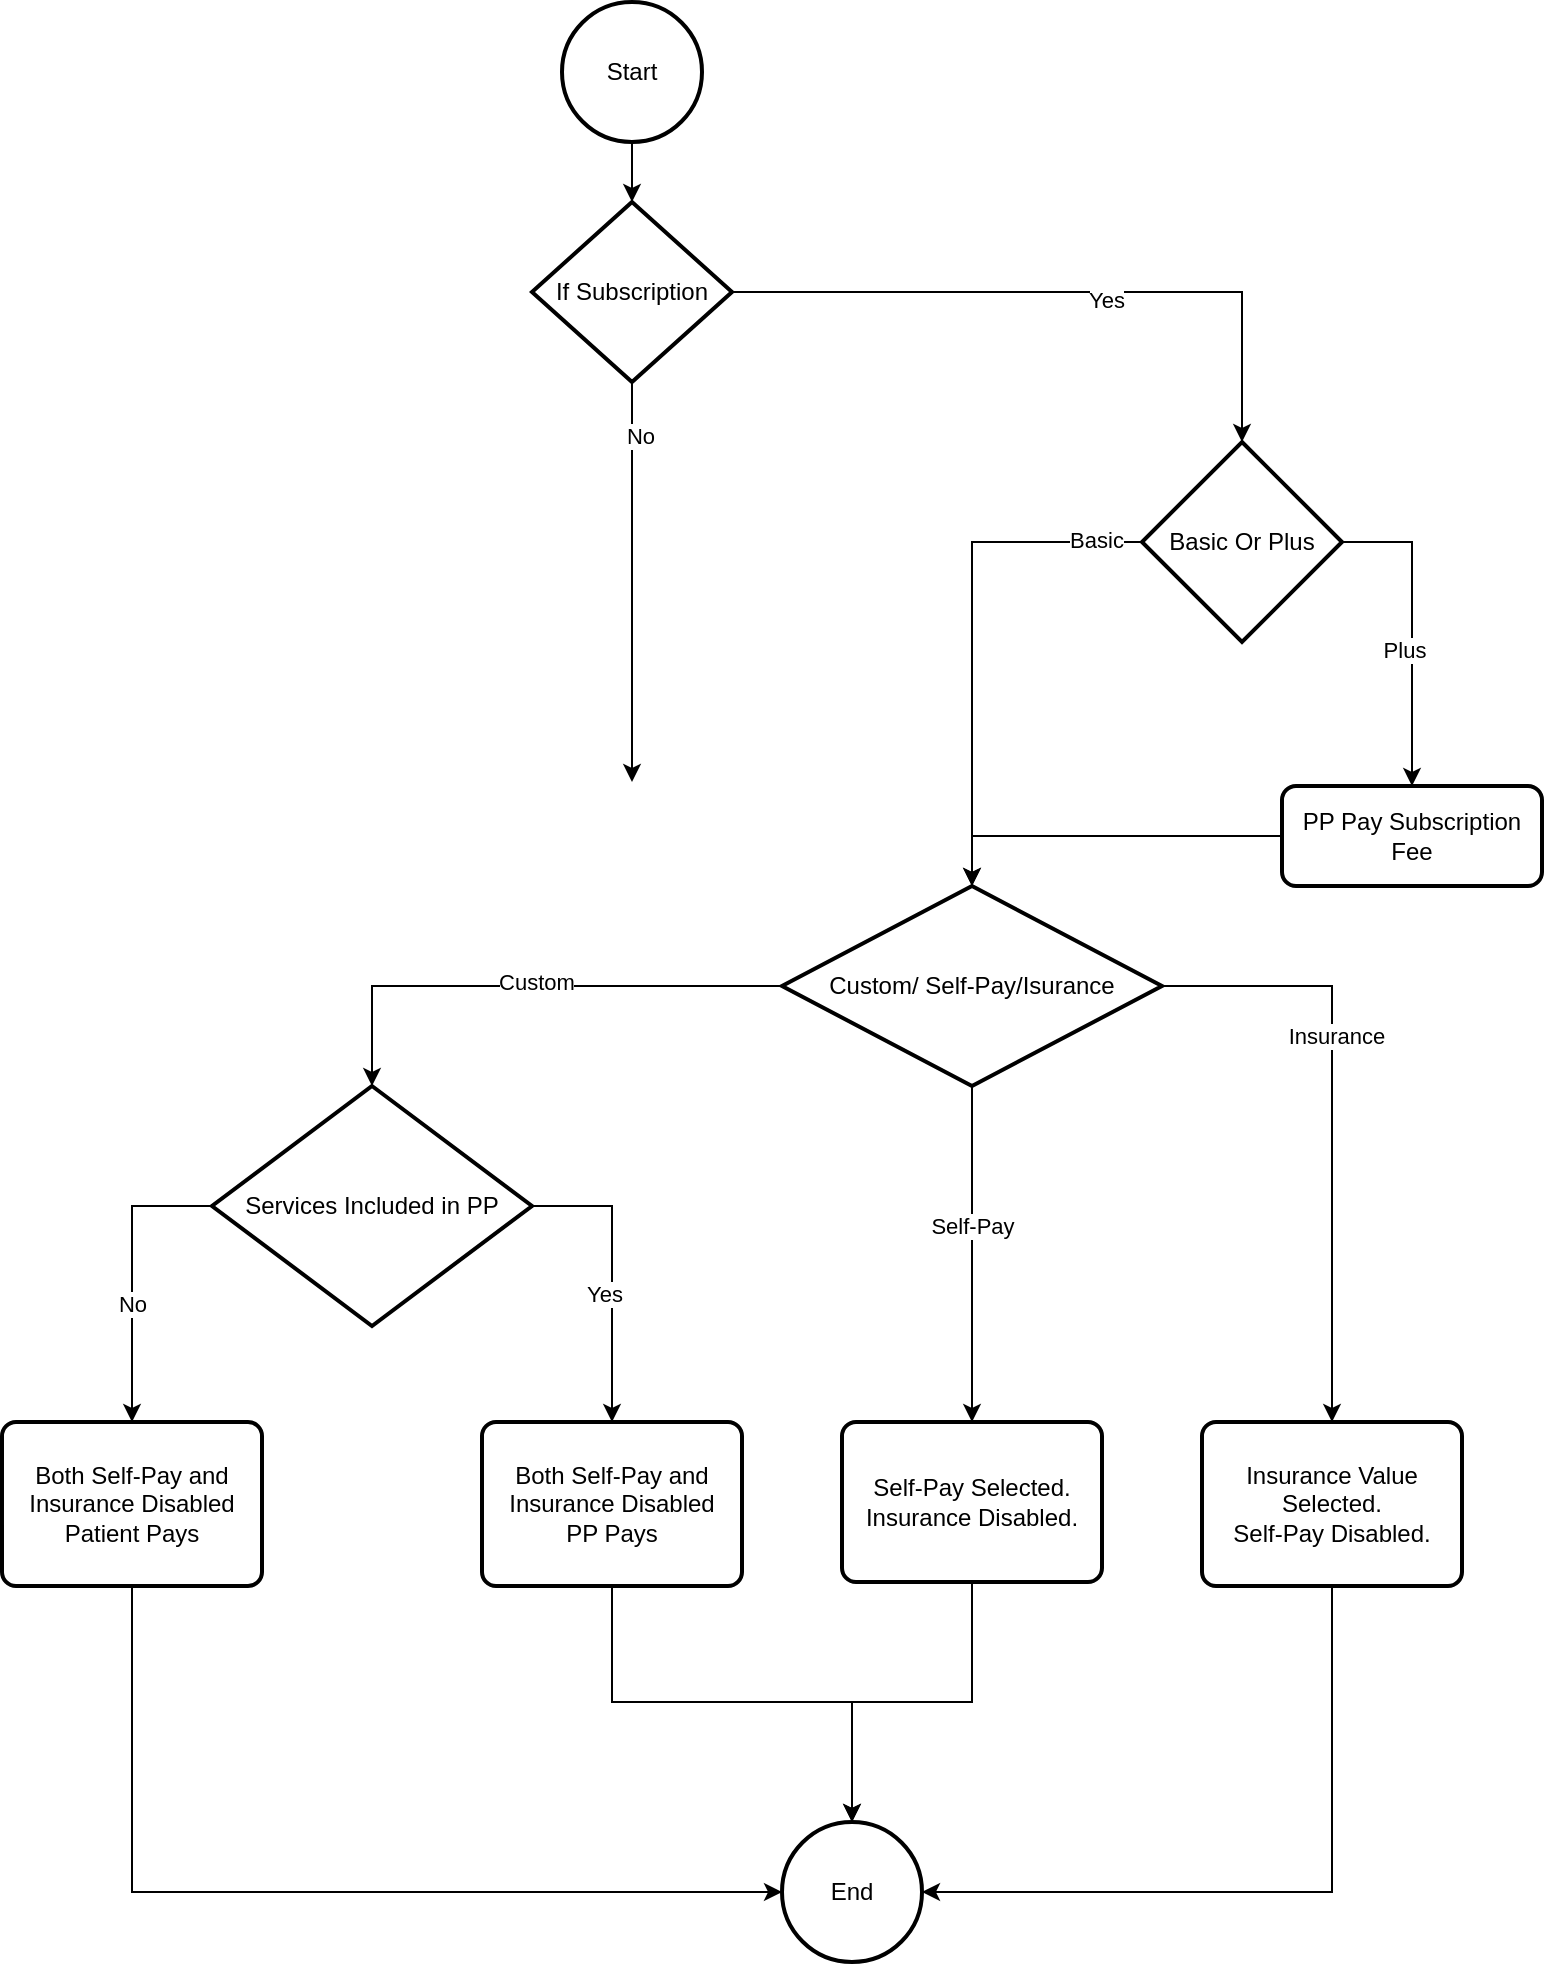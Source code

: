 <mxfile version="22.1.12" type="github">
  <diagram name="Page-1" id="YWQw5qrOwP-W0zatedrQ">
    <mxGraphModel dx="1912" dy="1251" grid="1" gridSize="10" guides="1" tooltips="1" connect="1" arrows="1" fold="1" page="1" pageScale="1" pageWidth="850" pageHeight="1100" math="0" shadow="0">
      <root>
        <mxCell id="0" />
        <mxCell id="1" parent="0" />
        <mxCell id="t3QVjbhl3cxWiVNiCSv1-1" style="edgeStyle=orthogonalEdgeStyle;rounded=0;orthogonalLoop=1;jettySize=auto;html=1;entryX=0.5;entryY=0;entryDx=0;entryDy=0;entryPerimeter=0;" parent="1" source="t3QVjbhl3cxWiVNiCSv1-2" target="d7_KTHSuYhrXq9YDZ4VX-1" edge="1">
          <mxGeometry relative="1" as="geometry">
            <mxPoint x="355" y="170" as="targetPoint" />
          </mxGeometry>
        </mxCell>
        <mxCell id="t3QVjbhl3cxWiVNiCSv1-2" value="Start" style="strokeWidth=2;html=1;shape=mxgraph.flowchart.start_2;whiteSpace=wrap;" parent="1" vertex="1">
          <mxGeometry x="330" y="40" width="70" height="70" as="geometry" />
        </mxCell>
        <mxCell id="t3QVjbhl3cxWiVNiCSv1-14" style="edgeStyle=orthogonalEdgeStyle;rounded=0;orthogonalLoop=1;jettySize=auto;html=1;exitX=0.5;exitY=1;exitDx=0;exitDy=0;exitPerimeter=0;" parent="1" source="d7_KTHSuYhrXq9YDZ4VX-1" edge="1">
          <mxGeometry relative="1" as="geometry">
            <mxPoint x="170" y="250" as="sourcePoint" />
            <mxPoint x="365" y="430" as="targetPoint" />
            <Array as="points">
              <mxPoint x="365" y="410" />
            </Array>
          </mxGeometry>
        </mxCell>
        <mxCell id="d7_KTHSuYhrXq9YDZ4VX-48" value="No" style="edgeLabel;html=1;align=center;verticalAlign=middle;resizable=0;points=[];" vertex="1" connectable="0" parent="t3QVjbhl3cxWiVNiCSv1-14">
          <mxGeometry x="-0.737" y="4" relative="1" as="geometry">
            <mxPoint as="offset" />
          </mxGeometry>
        </mxCell>
        <mxCell id="t3QVjbhl3cxWiVNiCSv1-17" style="edgeStyle=orthogonalEdgeStyle;rounded=0;orthogonalLoop=1;jettySize=auto;html=1;exitX=0;exitY=0.5;exitDx=0;exitDy=0;exitPerimeter=0;entryX=0.5;entryY=0;entryDx=0;entryDy=0;entryPerimeter=0;" parent="1" source="d7_KTHSuYhrXq9YDZ4VX-3" target="d7_KTHSuYhrXq9YDZ4VX-9" edge="1">
          <mxGeometry relative="1" as="geometry">
            <mxPoint x="640" y="202" as="sourcePoint" />
            <mxPoint x="450" y="462" as="targetPoint" />
            <Array as="points">
              <mxPoint x="620" y="310" />
              <mxPoint x="535" y="310" />
            </Array>
          </mxGeometry>
        </mxCell>
        <mxCell id="d7_KTHSuYhrXq9YDZ4VX-6" value="Basic" style="edgeLabel;html=1;align=center;verticalAlign=middle;resizable=0;points=[];" vertex="1" connectable="0" parent="t3QVjbhl3cxWiVNiCSv1-17">
          <mxGeometry x="-0.818" y="-1" relative="1" as="geometry">
            <mxPoint as="offset" />
          </mxGeometry>
        </mxCell>
        <mxCell id="t3QVjbhl3cxWiVNiCSv1-19" style="edgeStyle=orthogonalEdgeStyle;rounded=0;orthogonalLoop=1;jettySize=auto;html=1;entryX=0.5;entryY=0;entryDx=0;entryDy=0;exitX=1;exitY=0.5;exitDx=0;exitDy=0;exitPerimeter=0;entryPerimeter=0;" parent="1" source="d7_KTHSuYhrXq9YDZ4VX-1" target="d7_KTHSuYhrXq9YDZ4VX-3" edge="1">
          <mxGeometry relative="1" as="geometry">
            <mxPoint x="260" y="215" as="sourcePoint" />
            <mxPoint x="380" y="215" as="targetPoint" />
          </mxGeometry>
        </mxCell>
        <mxCell id="t3QVjbhl3cxWiVNiCSv1-20" value="Yes" style="edgeLabel;html=1;align=center;verticalAlign=middle;resizable=0;points=[];" parent="t3QVjbhl3cxWiVNiCSv1-19" vertex="1" connectable="0">
          <mxGeometry x="0.133" y="-4" relative="1" as="geometry">
            <mxPoint as="offset" />
          </mxGeometry>
        </mxCell>
        <mxCell id="d7_KTHSuYhrXq9YDZ4VX-1" value="If Subscription" style="strokeWidth=2;html=1;shape=mxgraph.flowchart.decision;whiteSpace=wrap;" vertex="1" parent="1">
          <mxGeometry x="315" y="140" width="100" height="90" as="geometry" />
        </mxCell>
        <mxCell id="d7_KTHSuYhrXq9YDZ4VX-3" value="Basic Or Plus" style="strokeWidth=2;html=1;shape=mxgraph.flowchart.decision;whiteSpace=wrap;" vertex="1" parent="1">
          <mxGeometry x="620" y="260" width="100" height="100" as="geometry" />
        </mxCell>
        <mxCell id="d7_KTHSuYhrXq9YDZ4VX-4" style="edgeStyle=orthogonalEdgeStyle;rounded=0;orthogonalLoop=1;jettySize=auto;html=1;exitX=1;exitY=0.5;exitDx=0;exitDy=0;exitPerimeter=0;entryX=0.5;entryY=0;entryDx=0;entryDy=0;" edge="1" parent="1" source="d7_KTHSuYhrXq9YDZ4VX-3" target="d7_KTHSuYhrXq9YDZ4VX-7">
          <mxGeometry relative="1" as="geometry">
            <mxPoint x="730" y="282" as="sourcePoint" />
            <mxPoint x="740" y="482" as="targetPoint" />
          </mxGeometry>
        </mxCell>
        <mxCell id="d7_KTHSuYhrXq9YDZ4VX-5" value="Plus" style="edgeLabel;html=1;align=center;verticalAlign=middle;resizable=0;points=[];" vertex="1" connectable="0" parent="d7_KTHSuYhrXq9YDZ4VX-4">
          <mxGeometry x="0.133" y="-4" relative="1" as="geometry">
            <mxPoint as="offset" />
          </mxGeometry>
        </mxCell>
        <mxCell id="d7_KTHSuYhrXq9YDZ4VX-7" value="PP Pay Subscription Fee" style="rounded=1;whiteSpace=wrap;html=1;absoluteArcSize=1;arcSize=14;strokeWidth=2;" vertex="1" parent="1">
          <mxGeometry x="690" y="432" width="130" height="50" as="geometry" />
        </mxCell>
        <mxCell id="d7_KTHSuYhrXq9YDZ4VX-9" value="Custom/ Self-Pay/Isurance" style="strokeWidth=2;html=1;shape=mxgraph.flowchart.decision;whiteSpace=wrap;" vertex="1" parent="1">
          <mxGeometry x="440" y="482" width="190" height="100" as="geometry" />
        </mxCell>
        <mxCell id="d7_KTHSuYhrXq9YDZ4VX-10" style="edgeStyle=orthogonalEdgeStyle;rounded=0;orthogonalLoop=1;jettySize=auto;html=1;exitX=0;exitY=0.5;exitDx=0;exitDy=0;entryX=0.5;entryY=0;entryDx=0;entryDy=0;entryPerimeter=0;" edge="1" parent="1" source="d7_KTHSuYhrXq9YDZ4VX-7" target="d7_KTHSuYhrXq9YDZ4VX-9">
          <mxGeometry relative="1" as="geometry">
            <mxPoint x="570" y="307" as="sourcePoint" />
            <mxPoint x="545" y="552" as="targetPoint" />
          </mxGeometry>
        </mxCell>
        <mxCell id="d7_KTHSuYhrXq9YDZ4VX-13" value="Self-Pay Selected.&lt;br&gt;Insurance Disabled." style="rounded=1;whiteSpace=wrap;html=1;absoluteArcSize=1;arcSize=14;strokeWidth=2;" vertex="1" parent="1">
          <mxGeometry x="470" y="750" width="130" height="80" as="geometry" />
        </mxCell>
        <mxCell id="d7_KTHSuYhrXq9YDZ4VX-14" value="Insurance Value Selected.&lt;br&gt;Self-Pay Disabled." style="rounded=1;whiteSpace=wrap;html=1;absoluteArcSize=1;arcSize=14;strokeWidth=2;" vertex="1" parent="1">
          <mxGeometry x="650" y="750" width="130" height="82" as="geometry" />
        </mxCell>
        <mxCell id="d7_KTHSuYhrXq9YDZ4VX-15" value="Services Included in PP" style="strokeWidth=2;html=1;shape=mxgraph.flowchart.decision;whiteSpace=wrap;" vertex="1" parent="1">
          <mxGeometry x="155" y="582" width="160" height="120" as="geometry" />
        </mxCell>
        <mxCell id="d7_KTHSuYhrXq9YDZ4VX-16" style="edgeStyle=orthogonalEdgeStyle;rounded=0;orthogonalLoop=1;jettySize=auto;html=1;exitX=1;exitY=0.5;exitDx=0;exitDy=0;exitPerimeter=0;entryX=0.5;entryY=0;entryDx=0;entryDy=0;" edge="1" parent="1" source="d7_KTHSuYhrXq9YDZ4VX-9" target="d7_KTHSuYhrXq9YDZ4VX-14">
          <mxGeometry relative="1" as="geometry">
            <mxPoint x="400" y="501" as="sourcePoint" />
            <mxPoint x="400" y="591" as="targetPoint" />
          </mxGeometry>
        </mxCell>
        <mxCell id="d7_KTHSuYhrXq9YDZ4VX-25" value="Insurance" style="edgeLabel;html=1;align=center;verticalAlign=middle;resizable=0;points=[];" vertex="1" connectable="0" parent="d7_KTHSuYhrXq9YDZ4VX-16">
          <mxGeometry x="-0.278" y="2" relative="1" as="geometry">
            <mxPoint as="offset" />
          </mxGeometry>
        </mxCell>
        <mxCell id="d7_KTHSuYhrXq9YDZ4VX-18" style="edgeStyle=orthogonalEdgeStyle;rounded=0;orthogonalLoop=1;jettySize=auto;html=1;exitX=0.5;exitY=1;exitDx=0;exitDy=0;exitPerimeter=0;entryX=0.5;entryY=0;entryDx=0;entryDy=0;" edge="1" parent="1" source="d7_KTHSuYhrXq9YDZ4VX-9" target="d7_KTHSuYhrXq9YDZ4VX-13">
          <mxGeometry relative="1" as="geometry">
            <mxPoint x="805" y="620" as="sourcePoint" />
            <mxPoint x="840" y="834" as="targetPoint" />
          </mxGeometry>
        </mxCell>
        <mxCell id="d7_KTHSuYhrXq9YDZ4VX-19" value="Self-Pay" style="edgeLabel;html=1;align=center;verticalAlign=middle;resizable=0;points=[];" vertex="1" connectable="0" parent="d7_KTHSuYhrXq9YDZ4VX-18">
          <mxGeometry x="-0.164" relative="1" as="geometry">
            <mxPoint as="offset" />
          </mxGeometry>
        </mxCell>
        <mxCell id="d7_KTHSuYhrXq9YDZ4VX-20" style="edgeStyle=orthogonalEdgeStyle;rounded=0;orthogonalLoop=1;jettySize=auto;html=1;entryX=0.5;entryY=0;entryDx=0;entryDy=0;entryPerimeter=0;exitX=0;exitY=0.5;exitDx=0;exitDy=0;exitPerimeter=0;" edge="1" parent="1" source="d7_KTHSuYhrXq9YDZ4VX-9" target="d7_KTHSuYhrXq9YDZ4VX-15">
          <mxGeometry relative="1" as="geometry">
            <mxPoint x="190" y="540" as="sourcePoint" />
            <mxPoint x="560" y="582" as="targetPoint" />
          </mxGeometry>
        </mxCell>
        <mxCell id="d7_KTHSuYhrXq9YDZ4VX-35" value="Custom" style="edgeLabel;html=1;align=center;verticalAlign=middle;resizable=0;points=[];" vertex="1" connectable="0" parent="d7_KTHSuYhrXq9YDZ4VX-20">
          <mxGeometry x="-0.035" y="-2" relative="1" as="geometry">
            <mxPoint as="offset" />
          </mxGeometry>
        </mxCell>
        <mxCell id="d7_KTHSuYhrXq9YDZ4VX-22" value="Both Self-Pay and Insurance Disabled&lt;br&gt;PP Pays" style="rounded=1;whiteSpace=wrap;html=1;absoluteArcSize=1;arcSize=14;strokeWidth=2;" vertex="1" parent="1">
          <mxGeometry x="290" y="750" width="130" height="82" as="geometry" />
        </mxCell>
        <mxCell id="d7_KTHSuYhrXq9YDZ4VX-23" value="Both Self-Pay and Insurance Disabled&lt;br&gt;Patient Pays" style="rounded=1;whiteSpace=wrap;html=1;absoluteArcSize=1;arcSize=14;strokeWidth=2;" vertex="1" parent="1">
          <mxGeometry x="50" y="750" width="130" height="82" as="geometry" />
        </mxCell>
        <mxCell id="d7_KTHSuYhrXq9YDZ4VX-29" style="edgeStyle=orthogonalEdgeStyle;rounded=0;orthogonalLoop=1;jettySize=auto;html=1;entryX=0.5;entryY=0;entryDx=0;entryDy=0;exitX=1;exitY=0.5;exitDx=0;exitDy=0;exitPerimeter=0;" edge="1" parent="1" source="d7_KTHSuYhrXq9YDZ4VX-15" target="d7_KTHSuYhrXq9YDZ4VX-22">
          <mxGeometry relative="1" as="geometry">
            <mxPoint x="-230" y="172" as="sourcePoint" />
            <mxPoint x="110" y="233" as="targetPoint" />
          </mxGeometry>
        </mxCell>
        <mxCell id="d7_KTHSuYhrXq9YDZ4VX-30" value="Yes" style="edgeLabel;html=1;align=center;verticalAlign=middle;resizable=0;points=[];" vertex="1" connectable="0" parent="d7_KTHSuYhrXq9YDZ4VX-29">
          <mxGeometry x="0.133" y="-4" relative="1" as="geometry">
            <mxPoint as="offset" />
          </mxGeometry>
        </mxCell>
        <mxCell id="d7_KTHSuYhrXq9YDZ4VX-31" style="edgeStyle=orthogonalEdgeStyle;rounded=0;orthogonalLoop=1;jettySize=auto;html=1;exitX=0;exitY=0.5;exitDx=0;exitDy=0;exitPerimeter=0;" edge="1" parent="1" source="d7_KTHSuYhrXq9YDZ4VX-15" target="d7_KTHSuYhrXq9YDZ4VX-23">
          <mxGeometry relative="1" as="geometry">
            <mxPoint x="-220" y="177" as="sourcePoint" />
            <mxPoint x="120" y="243" as="targetPoint" />
          </mxGeometry>
        </mxCell>
        <mxCell id="d7_KTHSuYhrXq9YDZ4VX-33" value="No" style="edgeLabel;html=1;align=center;verticalAlign=middle;resizable=0;points=[];" vertex="1" connectable="0" parent="d7_KTHSuYhrXq9YDZ4VX-31">
          <mxGeometry x="0.2" relative="1" as="geometry">
            <mxPoint as="offset" />
          </mxGeometry>
        </mxCell>
        <mxCell id="d7_KTHSuYhrXq9YDZ4VX-34" value="End" style="strokeWidth=2;html=1;shape=mxgraph.flowchart.start_2;whiteSpace=wrap;" vertex="1" parent="1">
          <mxGeometry x="440" y="950" width="70" height="70" as="geometry" />
        </mxCell>
        <mxCell id="d7_KTHSuYhrXq9YDZ4VX-39" style="edgeStyle=orthogonalEdgeStyle;rounded=0;orthogonalLoop=1;jettySize=auto;html=1;exitX=0.5;exitY=1;exitDx=0;exitDy=0;entryX=0;entryY=0.5;entryDx=0;entryDy=0;entryPerimeter=0;" edge="1" parent="1" source="d7_KTHSuYhrXq9YDZ4VX-23" target="d7_KTHSuYhrXq9YDZ4VX-34">
          <mxGeometry relative="1" as="geometry">
            <mxPoint x="165" y="652" as="sourcePoint" />
            <mxPoint x="125" y="792" as="targetPoint" />
          </mxGeometry>
        </mxCell>
        <mxCell id="d7_KTHSuYhrXq9YDZ4VX-41" style="edgeStyle=orthogonalEdgeStyle;rounded=0;orthogonalLoop=1;jettySize=auto;html=1;exitX=0.5;exitY=1;exitDx=0;exitDy=0;entryX=0.5;entryY=0;entryDx=0;entryDy=0;entryPerimeter=0;" edge="1" parent="1" source="d7_KTHSuYhrXq9YDZ4VX-22" target="d7_KTHSuYhrXq9YDZ4VX-34">
          <mxGeometry relative="1" as="geometry">
            <mxPoint x="355" y="870" as="sourcePoint" />
            <mxPoint x="315" y="1010" as="targetPoint" />
            <Array as="points">
              <mxPoint x="355" y="890" />
              <mxPoint x="475" y="890" />
            </Array>
          </mxGeometry>
        </mxCell>
        <mxCell id="d7_KTHSuYhrXq9YDZ4VX-43" style="edgeStyle=orthogonalEdgeStyle;rounded=0;orthogonalLoop=1;jettySize=auto;html=1;exitX=0.5;exitY=1;exitDx=0;exitDy=0;entryX=0.5;entryY=0;entryDx=0;entryDy=0;entryPerimeter=0;" edge="1" parent="1" source="d7_KTHSuYhrXq9YDZ4VX-13" target="d7_KTHSuYhrXq9YDZ4VX-34">
          <mxGeometry relative="1" as="geometry">
            <mxPoint x="185" y="672" as="sourcePoint" />
            <mxPoint x="145" y="812" as="targetPoint" />
            <Array as="points">
              <mxPoint x="535" y="890" />
              <mxPoint x="475" y="890" />
            </Array>
          </mxGeometry>
        </mxCell>
        <mxCell id="d7_KTHSuYhrXq9YDZ4VX-45" style="edgeStyle=orthogonalEdgeStyle;rounded=0;orthogonalLoop=1;jettySize=auto;html=1;exitX=0.5;exitY=1;exitDx=0;exitDy=0;entryX=1;entryY=0.5;entryDx=0;entryDy=0;entryPerimeter=0;" edge="1" parent="1" source="d7_KTHSuYhrXq9YDZ4VX-14" target="d7_KTHSuYhrXq9YDZ4VX-34">
          <mxGeometry relative="1" as="geometry">
            <mxPoint x="195" y="682" as="sourcePoint" />
            <mxPoint x="155" y="822" as="targetPoint" />
          </mxGeometry>
        </mxCell>
      </root>
    </mxGraphModel>
  </diagram>
</mxfile>
